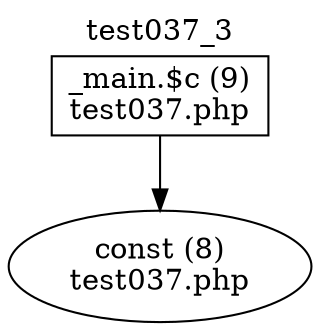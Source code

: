 digraph cfg {
  label="test037_3";
  labelloc=t;
  n1 [shape=box, label="_main.$c (9)\ntest037.php"];
  n2 [shape=ellipse, label="const (8)\ntest037.php"];
  n1 -> n2;
}
